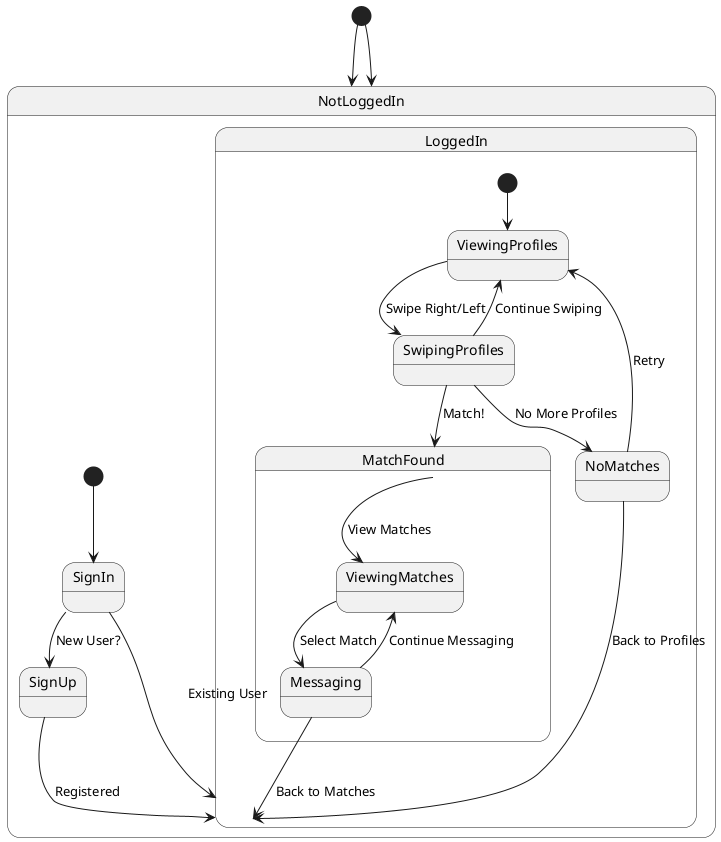 @startuml user_sd
[*] --> NotLoggedIn

state NotLoggedIn {
    [*] --> SignIn
    SignIn --> SignUp: New User?
    SignIn --> LoggedIn: Existing User
    SignUp --> LoggedIn: Registered
}

state LoggedIn {
    [*] --> ViewingProfiles
    ViewingProfiles --> SwipingProfiles: Swipe Right/Left
    SwipingProfiles --> ViewingProfiles: Continue Swiping
    SwipingProfiles --> NoMatches: No More Profiles
    SwipingProfiles --> MatchFound: Match!
}

state NoMatches {
    NoMatches --> ViewingProfiles: Retry
    NoMatches --> LoggedIn: Back to Profiles
}

state MatchFound {
    MatchFound --> ViewingMatches: View Matches
    ViewingMatches --> Messaging: Select Match
    Messaging --> ViewingMatches: Continue Messaging
    Messaging --> LoggedIn: Back to Matches
}

[*] --> NotLoggedIn
@enduml
